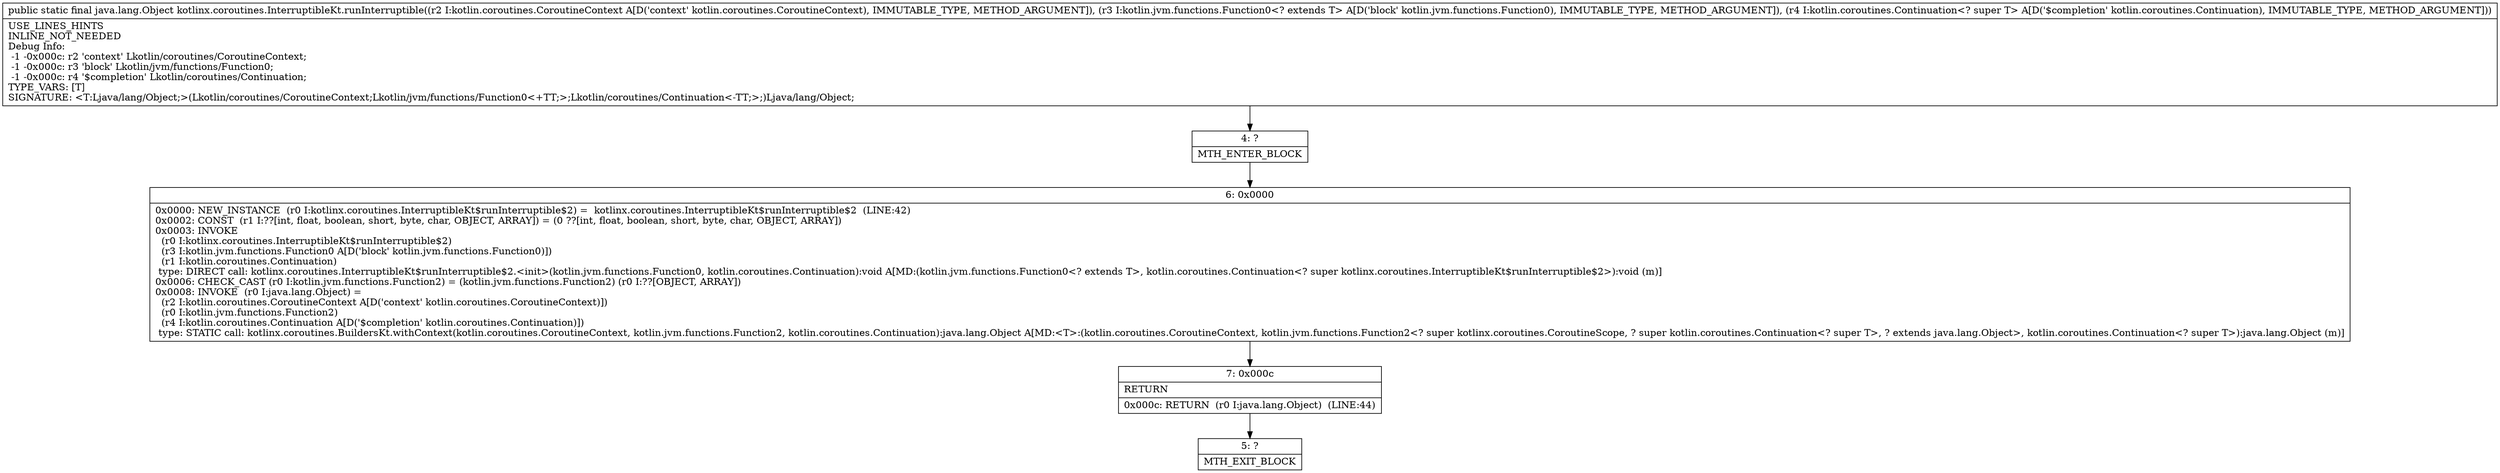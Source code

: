 digraph "CFG forkotlinx.coroutines.InterruptibleKt.runInterruptible(Lkotlin\/coroutines\/CoroutineContext;Lkotlin\/jvm\/functions\/Function0;Lkotlin\/coroutines\/Continuation;)Ljava\/lang\/Object;" {
Node_4 [shape=record,label="{4\:\ ?|MTH_ENTER_BLOCK\l}"];
Node_6 [shape=record,label="{6\:\ 0x0000|0x0000: NEW_INSTANCE  (r0 I:kotlinx.coroutines.InterruptibleKt$runInterruptible$2) =  kotlinx.coroutines.InterruptibleKt$runInterruptible$2  (LINE:42)\l0x0002: CONST  (r1 I:??[int, float, boolean, short, byte, char, OBJECT, ARRAY]) = (0 ??[int, float, boolean, short, byte, char, OBJECT, ARRAY]) \l0x0003: INVOKE  \l  (r0 I:kotlinx.coroutines.InterruptibleKt$runInterruptible$2)\l  (r3 I:kotlin.jvm.functions.Function0 A[D('block' kotlin.jvm.functions.Function0)])\l  (r1 I:kotlin.coroutines.Continuation)\l type: DIRECT call: kotlinx.coroutines.InterruptibleKt$runInterruptible$2.\<init\>(kotlin.jvm.functions.Function0, kotlin.coroutines.Continuation):void A[MD:(kotlin.jvm.functions.Function0\<? extends T\>, kotlin.coroutines.Continuation\<? super kotlinx.coroutines.InterruptibleKt$runInterruptible$2\>):void (m)]\l0x0006: CHECK_CAST (r0 I:kotlin.jvm.functions.Function2) = (kotlin.jvm.functions.Function2) (r0 I:??[OBJECT, ARRAY]) \l0x0008: INVOKE  (r0 I:java.lang.Object) = \l  (r2 I:kotlin.coroutines.CoroutineContext A[D('context' kotlin.coroutines.CoroutineContext)])\l  (r0 I:kotlin.jvm.functions.Function2)\l  (r4 I:kotlin.coroutines.Continuation A[D('$completion' kotlin.coroutines.Continuation)])\l type: STATIC call: kotlinx.coroutines.BuildersKt.withContext(kotlin.coroutines.CoroutineContext, kotlin.jvm.functions.Function2, kotlin.coroutines.Continuation):java.lang.Object A[MD:\<T\>:(kotlin.coroutines.CoroutineContext, kotlin.jvm.functions.Function2\<? super kotlinx.coroutines.CoroutineScope, ? super kotlin.coroutines.Continuation\<? super T\>, ? extends java.lang.Object\>, kotlin.coroutines.Continuation\<? super T\>):java.lang.Object (m)]\l}"];
Node_7 [shape=record,label="{7\:\ 0x000c|RETURN\l|0x000c: RETURN  (r0 I:java.lang.Object)  (LINE:44)\l}"];
Node_5 [shape=record,label="{5\:\ ?|MTH_EXIT_BLOCK\l}"];
MethodNode[shape=record,label="{public static final java.lang.Object kotlinx.coroutines.InterruptibleKt.runInterruptible((r2 I:kotlin.coroutines.CoroutineContext A[D('context' kotlin.coroutines.CoroutineContext), IMMUTABLE_TYPE, METHOD_ARGUMENT]), (r3 I:kotlin.jvm.functions.Function0\<? extends T\> A[D('block' kotlin.jvm.functions.Function0), IMMUTABLE_TYPE, METHOD_ARGUMENT]), (r4 I:kotlin.coroutines.Continuation\<? super T\> A[D('$completion' kotlin.coroutines.Continuation), IMMUTABLE_TYPE, METHOD_ARGUMENT]))  | USE_LINES_HINTS\lINLINE_NOT_NEEDED\lDebug Info:\l  \-1 \-0x000c: r2 'context' Lkotlin\/coroutines\/CoroutineContext;\l  \-1 \-0x000c: r3 'block' Lkotlin\/jvm\/functions\/Function0;\l  \-1 \-0x000c: r4 '$completion' Lkotlin\/coroutines\/Continuation;\lTYPE_VARS: [T]\lSIGNATURE: \<T:Ljava\/lang\/Object;\>(Lkotlin\/coroutines\/CoroutineContext;Lkotlin\/jvm\/functions\/Function0\<+TT;\>;Lkotlin\/coroutines\/Continuation\<\-TT;\>;)Ljava\/lang\/Object;\l}"];
MethodNode -> Node_4;Node_4 -> Node_6;
Node_6 -> Node_7;
Node_7 -> Node_5;
}

